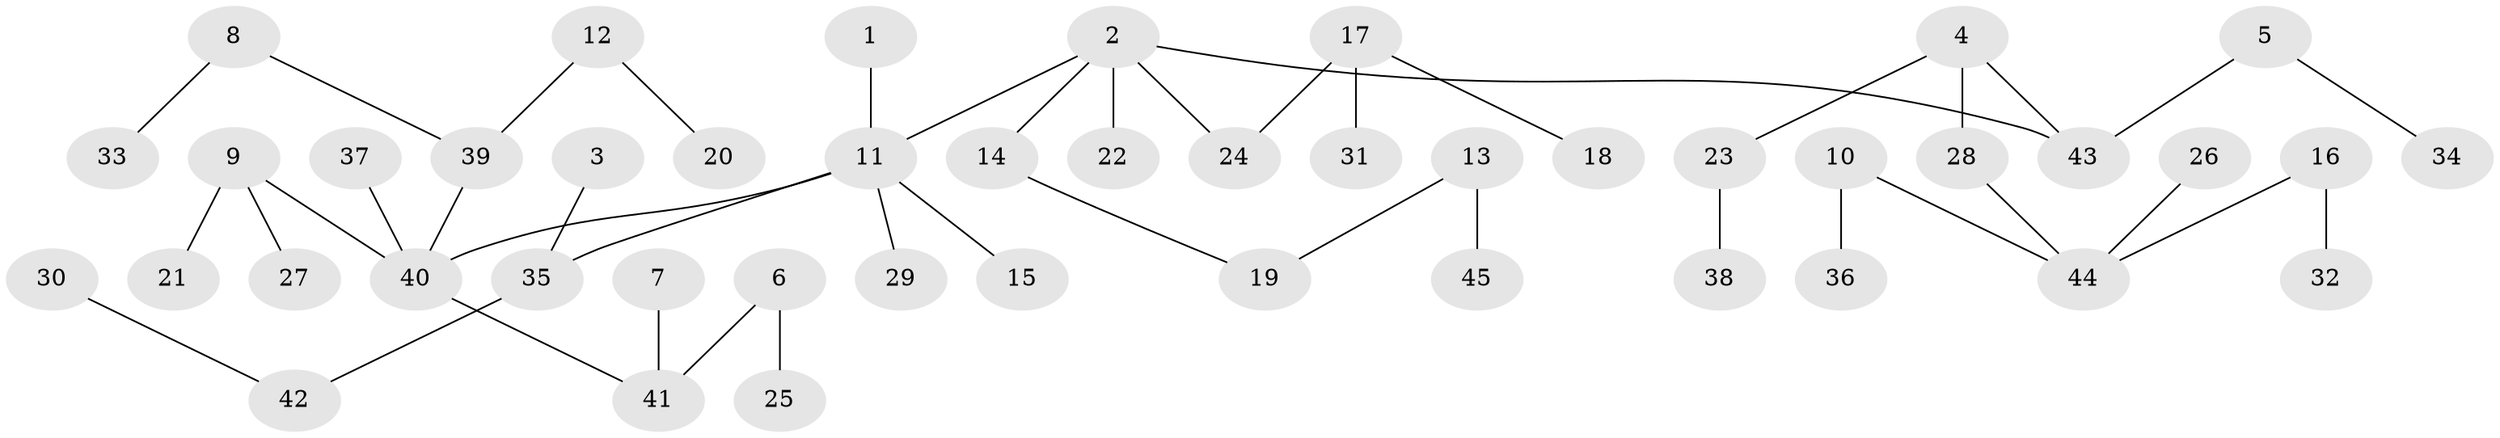 // original degree distribution, {6: 0.022222222222222223, 4: 0.044444444444444446, 7: 0.011111111111111112, 3: 0.13333333333333333, 1: 0.4888888888888889, 5: 0.03333333333333333, 2: 0.26666666666666666}
// Generated by graph-tools (version 1.1) at 2025/37/03/04/25 23:37:21]
// undirected, 45 vertices, 44 edges
graph export_dot {
  node [color=gray90,style=filled];
  1;
  2;
  3;
  4;
  5;
  6;
  7;
  8;
  9;
  10;
  11;
  12;
  13;
  14;
  15;
  16;
  17;
  18;
  19;
  20;
  21;
  22;
  23;
  24;
  25;
  26;
  27;
  28;
  29;
  30;
  31;
  32;
  33;
  34;
  35;
  36;
  37;
  38;
  39;
  40;
  41;
  42;
  43;
  44;
  45;
  1 -- 11 [weight=1.0];
  2 -- 11 [weight=1.0];
  2 -- 14 [weight=1.0];
  2 -- 22 [weight=1.0];
  2 -- 24 [weight=1.0];
  2 -- 43 [weight=1.0];
  3 -- 35 [weight=1.0];
  4 -- 23 [weight=1.0];
  4 -- 28 [weight=1.0];
  4 -- 43 [weight=1.0];
  5 -- 34 [weight=1.0];
  5 -- 43 [weight=1.0];
  6 -- 25 [weight=1.0];
  6 -- 41 [weight=1.0];
  7 -- 41 [weight=1.0];
  8 -- 33 [weight=1.0];
  8 -- 39 [weight=1.0];
  9 -- 21 [weight=1.0];
  9 -- 27 [weight=1.0];
  9 -- 40 [weight=1.0];
  10 -- 36 [weight=1.0];
  10 -- 44 [weight=1.0];
  11 -- 15 [weight=1.0];
  11 -- 29 [weight=1.0];
  11 -- 35 [weight=1.0];
  11 -- 40 [weight=1.0];
  12 -- 20 [weight=1.0];
  12 -- 39 [weight=1.0];
  13 -- 19 [weight=1.0];
  13 -- 45 [weight=1.0];
  14 -- 19 [weight=1.0];
  16 -- 32 [weight=1.0];
  16 -- 44 [weight=1.0];
  17 -- 18 [weight=1.0];
  17 -- 24 [weight=1.0];
  17 -- 31 [weight=1.0];
  23 -- 38 [weight=1.0];
  26 -- 44 [weight=1.0];
  28 -- 44 [weight=1.0];
  30 -- 42 [weight=1.0];
  35 -- 42 [weight=1.0];
  37 -- 40 [weight=1.0];
  39 -- 40 [weight=1.0];
  40 -- 41 [weight=1.0];
}
